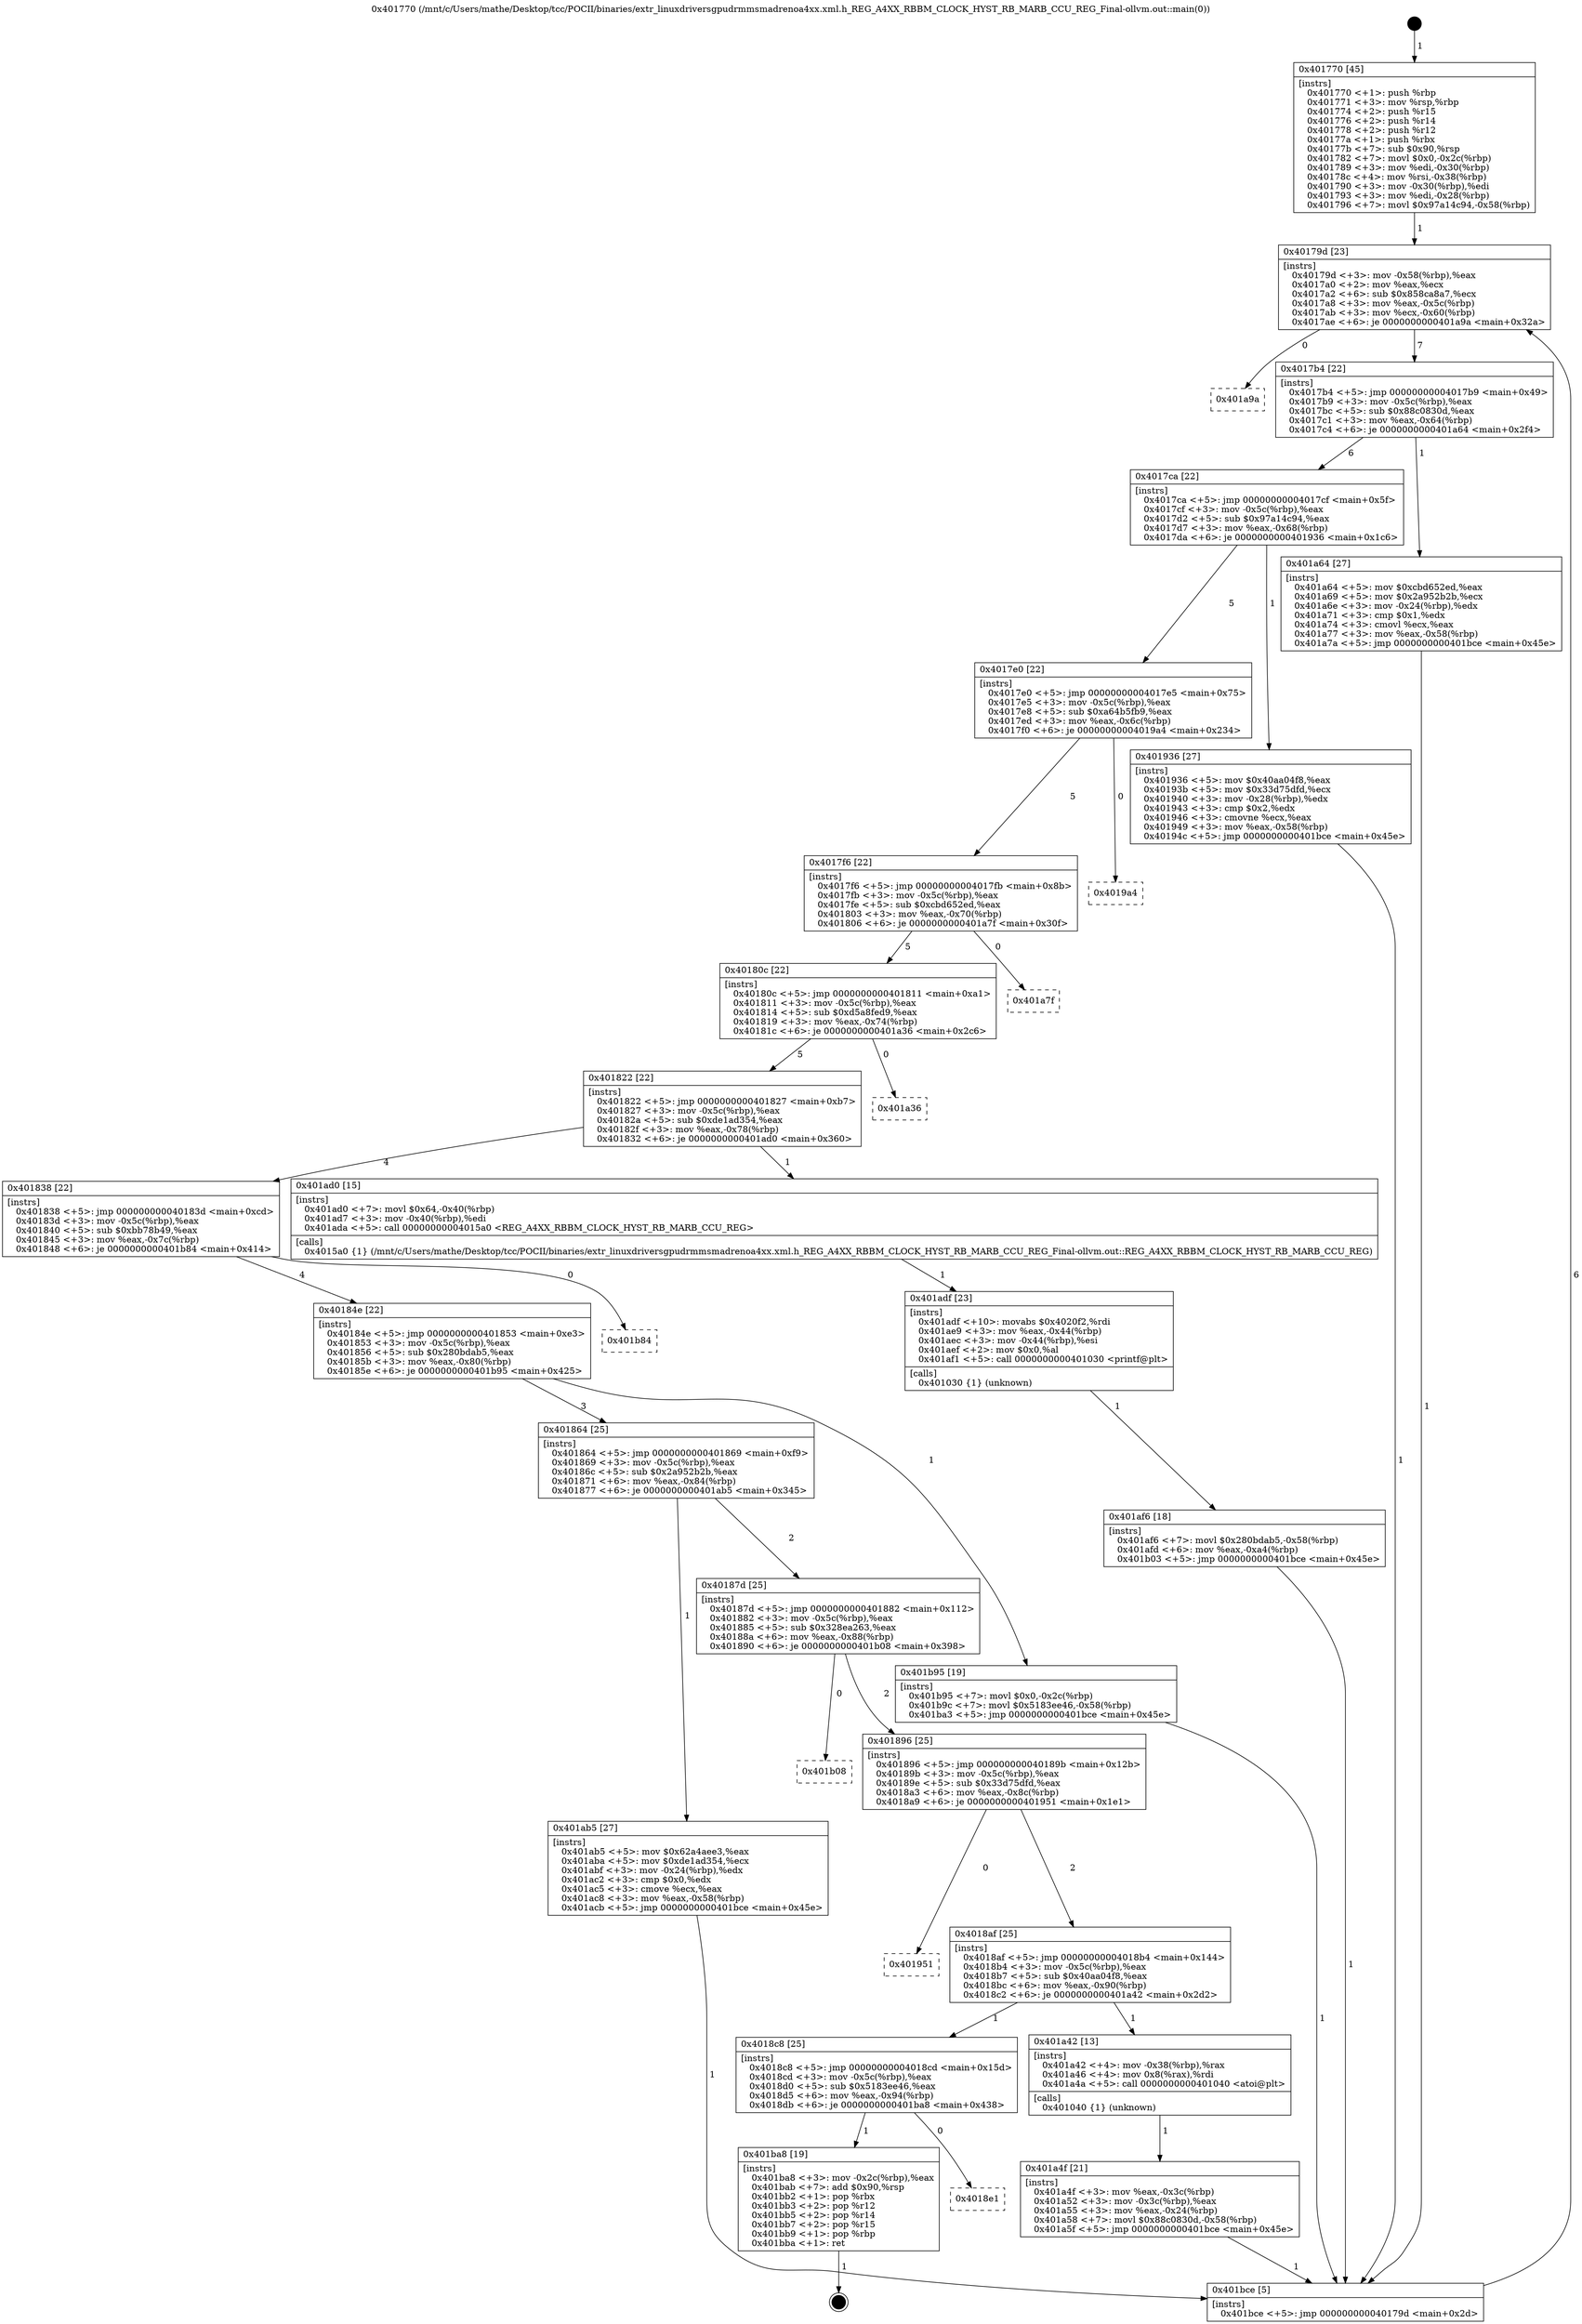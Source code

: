 digraph "0x401770" {
  label = "0x401770 (/mnt/c/Users/mathe/Desktop/tcc/POCII/binaries/extr_linuxdriversgpudrmmsmadrenoa4xx.xml.h_REG_A4XX_RBBM_CLOCK_HYST_RB_MARB_CCU_REG_Final-ollvm.out::main(0))"
  labelloc = "t"
  node[shape=record]

  Entry [label="",width=0.3,height=0.3,shape=circle,fillcolor=black,style=filled]
  "0x40179d" [label="{
     0x40179d [23]\l
     | [instrs]\l
     &nbsp;&nbsp;0x40179d \<+3\>: mov -0x58(%rbp),%eax\l
     &nbsp;&nbsp;0x4017a0 \<+2\>: mov %eax,%ecx\l
     &nbsp;&nbsp;0x4017a2 \<+6\>: sub $0x858ca8a7,%ecx\l
     &nbsp;&nbsp;0x4017a8 \<+3\>: mov %eax,-0x5c(%rbp)\l
     &nbsp;&nbsp;0x4017ab \<+3\>: mov %ecx,-0x60(%rbp)\l
     &nbsp;&nbsp;0x4017ae \<+6\>: je 0000000000401a9a \<main+0x32a\>\l
  }"]
  "0x401a9a" [label="{
     0x401a9a\l
  }", style=dashed]
  "0x4017b4" [label="{
     0x4017b4 [22]\l
     | [instrs]\l
     &nbsp;&nbsp;0x4017b4 \<+5\>: jmp 00000000004017b9 \<main+0x49\>\l
     &nbsp;&nbsp;0x4017b9 \<+3\>: mov -0x5c(%rbp),%eax\l
     &nbsp;&nbsp;0x4017bc \<+5\>: sub $0x88c0830d,%eax\l
     &nbsp;&nbsp;0x4017c1 \<+3\>: mov %eax,-0x64(%rbp)\l
     &nbsp;&nbsp;0x4017c4 \<+6\>: je 0000000000401a64 \<main+0x2f4\>\l
  }"]
  Exit [label="",width=0.3,height=0.3,shape=circle,fillcolor=black,style=filled,peripheries=2]
  "0x401a64" [label="{
     0x401a64 [27]\l
     | [instrs]\l
     &nbsp;&nbsp;0x401a64 \<+5\>: mov $0xcbd652ed,%eax\l
     &nbsp;&nbsp;0x401a69 \<+5\>: mov $0x2a952b2b,%ecx\l
     &nbsp;&nbsp;0x401a6e \<+3\>: mov -0x24(%rbp),%edx\l
     &nbsp;&nbsp;0x401a71 \<+3\>: cmp $0x1,%edx\l
     &nbsp;&nbsp;0x401a74 \<+3\>: cmovl %ecx,%eax\l
     &nbsp;&nbsp;0x401a77 \<+3\>: mov %eax,-0x58(%rbp)\l
     &nbsp;&nbsp;0x401a7a \<+5\>: jmp 0000000000401bce \<main+0x45e\>\l
  }"]
  "0x4017ca" [label="{
     0x4017ca [22]\l
     | [instrs]\l
     &nbsp;&nbsp;0x4017ca \<+5\>: jmp 00000000004017cf \<main+0x5f\>\l
     &nbsp;&nbsp;0x4017cf \<+3\>: mov -0x5c(%rbp),%eax\l
     &nbsp;&nbsp;0x4017d2 \<+5\>: sub $0x97a14c94,%eax\l
     &nbsp;&nbsp;0x4017d7 \<+3\>: mov %eax,-0x68(%rbp)\l
     &nbsp;&nbsp;0x4017da \<+6\>: je 0000000000401936 \<main+0x1c6\>\l
  }"]
  "0x4018e1" [label="{
     0x4018e1\l
  }", style=dashed]
  "0x401936" [label="{
     0x401936 [27]\l
     | [instrs]\l
     &nbsp;&nbsp;0x401936 \<+5\>: mov $0x40aa04f8,%eax\l
     &nbsp;&nbsp;0x40193b \<+5\>: mov $0x33d75dfd,%ecx\l
     &nbsp;&nbsp;0x401940 \<+3\>: mov -0x28(%rbp),%edx\l
     &nbsp;&nbsp;0x401943 \<+3\>: cmp $0x2,%edx\l
     &nbsp;&nbsp;0x401946 \<+3\>: cmovne %ecx,%eax\l
     &nbsp;&nbsp;0x401949 \<+3\>: mov %eax,-0x58(%rbp)\l
     &nbsp;&nbsp;0x40194c \<+5\>: jmp 0000000000401bce \<main+0x45e\>\l
  }"]
  "0x4017e0" [label="{
     0x4017e0 [22]\l
     | [instrs]\l
     &nbsp;&nbsp;0x4017e0 \<+5\>: jmp 00000000004017e5 \<main+0x75\>\l
     &nbsp;&nbsp;0x4017e5 \<+3\>: mov -0x5c(%rbp),%eax\l
     &nbsp;&nbsp;0x4017e8 \<+5\>: sub $0xa64b5fb9,%eax\l
     &nbsp;&nbsp;0x4017ed \<+3\>: mov %eax,-0x6c(%rbp)\l
     &nbsp;&nbsp;0x4017f0 \<+6\>: je 00000000004019a4 \<main+0x234\>\l
  }"]
  "0x401bce" [label="{
     0x401bce [5]\l
     | [instrs]\l
     &nbsp;&nbsp;0x401bce \<+5\>: jmp 000000000040179d \<main+0x2d\>\l
  }"]
  "0x401770" [label="{
     0x401770 [45]\l
     | [instrs]\l
     &nbsp;&nbsp;0x401770 \<+1\>: push %rbp\l
     &nbsp;&nbsp;0x401771 \<+3\>: mov %rsp,%rbp\l
     &nbsp;&nbsp;0x401774 \<+2\>: push %r15\l
     &nbsp;&nbsp;0x401776 \<+2\>: push %r14\l
     &nbsp;&nbsp;0x401778 \<+2\>: push %r12\l
     &nbsp;&nbsp;0x40177a \<+1\>: push %rbx\l
     &nbsp;&nbsp;0x40177b \<+7\>: sub $0x90,%rsp\l
     &nbsp;&nbsp;0x401782 \<+7\>: movl $0x0,-0x2c(%rbp)\l
     &nbsp;&nbsp;0x401789 \<+3\>: mov %edi,-0x30(%rbp)\l
     &nbsp;&nbsp;0x40178c \<+4\>: mov %rsi,-0x38(%rbp)\l
     &nbsp;&nbsp;0x401790 \<+3\>: mov -0x30(%rbp),%edi\l
     &nbsp;&nbsp;0x401793 \<+3\>: mov %edi,-0x28(%rbp)\l
     &nbsp;&nbsp;0x401796 \<+7\>: movl $0x97a14c94,-0x58(%rbp)\l
  }"]
  "0x401ba8" [label="{
     0x401ba8 [19]\l
     | [instrs]\l
     &nbsp;&nbsp;0x401ba8 \<+3\>: mov -0x2c(%rbp),%eax\l
     &nbsp;&nbsp;0x401bab \<+7\>: add $0x90,%rsp\l
     &nbsp;&nbsp;0x401bb2 \<+1\>: pop %rbx\l
     &nbsp;&nbsp;0x401bb3 \<+2\>: pop %r12\l
     &nbsp;&nbsp;0x401bb5 \<+2\>: pop %r14\l
     &nbsp;&nbsp;0x401bb7 \<+2\>: pop %r15\l
     &nbsp;&nbsp;0x401bb9 \<+1\>: pop %rbp\l
     &nbsp;&nbsp;0x401bba \<+1\>: ret\l
  }"]
  "0x4019a4" [label="{
     0x4019a4\l
  }", style=dashed]
  "0x4017f6" [label="{
     0x4017f6 [22]\l
     | [instrs]\l
     &nbsp;&nbsp;0x4017f6 \<+5\>: jmp 00000000004017fb \<main+0x8b\>\l
     &nbsp;&nbsp;0x4017fb \<+3\>: mov -0x5c(%rbp),%eax\l
     &nbsp;&nbsp;0x4017fe \<+5\>: sub $0xcbd652ed,%eax\l
     &nbsp;&nbsp;0x401803 \<+3\>: mov %eax,-0x70(%rbp)\l
     &nbsp;&nbsp;0x401806 \<+6\>: je 0000000000401a7f \<main+0x30f\>\l
  }"]
  "0x401af6" [label="{
     0x401af6 [18]\l
     | [instrs]\l
     &nbsp;&nbsp;0x401af6 \<+7\>: movl $0x280bdab5,-0x58(%rbp)\l
     &nbsp;&nbsp;0x401afd \<+6\>: mov %eax,-0xa4(%rbp)\l
     &nbsp;&nbsp;0x401b03 \<+5\>: jmp 0000000000401bce \<main+0x45e\>\l
  }"]
  "0x401a7f" [label="{
     0x401a7f\l
  }", style=dashed]
  "0x40180c" [label="{
     0x40180c [22]\l
     | [instrs]\l
     &nbsp;&nbsp;0x40180c \<+5\>: jmp 0000000000401811 \<main+0xa1\>\l
     &nbsp;&nbsp;0x401811 \<+3\>: mov -0x5c(%rbp),%eax\l
     &nbsp;&nbsp;0x401814 \<+5\>: sub $0xd5a8fed9,%eax\l
     &nbsp;&nbsp;0x401819 \<+3\>: mov %eax,-0x74(%rbp)\l
     &nbsp;&nbsp;0x40181c \<+6\>: je 0000000000401a36 \<main+0x2c6\>\l
  }"]
  "0x401adf" [label="{
     0x401adf [23]\l
     | [instrs]\l
     &nbsp;&nbsp;0x401adf \<+10\>: movabs $0x4020f2,%rdi\l
     &nbsp;&nbsp;0x401ae9 \<+3\>: mov %eax,-0x44(%rbp)\l
     &nbsp;&nbsp;0x401aec \<+3\>: mov -0x44(%rbp),%esi\l
     &nbsp;&nbsp;0x401aef \<+2\>: mov $0x0,%al\l
     &nbsp;&nbsp;0x401af1 \<+5\>: call 0000000000401030 \<printf@plt\>\l
     | [calls]\l
     &nbsp;&nbsp;0x401030 \{1\} (unknown)\l
  }"]
  "0x401a36" [label="{
     0x401a36\l
  }", style=dashed]
  "0x401822" [label="{
     0x401822 [22]\l
     | [instrs]\l
     &nbsp;&nbsp;0x401822 \<+5\>: jmp 0000000000401827 \<main+0xb7\>\l
     &nbsp;&nbsp;0x401827 \<+3\>: mov -0x5c(%rbp),%eax\l
     &nbsp;&nbsp;0x40182a \<+5\>: sub $0xde1ad354,%eax\l
     &nbsp;&nbsp;0x40182f \<+3\>: mov %eax,-0x78(%rbp)\l
     &nbsp;&nbsp;0x401832 \<+6\>: je 0000000000401ad0 \<main+0x360\>\l
  }"]
  "0x401a4f" [label="{
     0x401a4f [21]\l
     | [instrs]\l
     &nbsp;&nbsp;0x401a4f \<+3\>: mov %eax,-0x3c(%rbp)\l
     &nbsp;&nbsp;0x401a52 \<+3\>: mov -0x3c(%rbp),%eax\l
     &nbsp;&nbsp;0x401a55 \<+3\>: mov %eax,-0x24(%rbp)\l
     &nbsp;&nbsp;0x401a58 \<+7\>: movl $0x88c0830d,-0x58(%rbp)\l
     &nbsp;&nbsp;0x401a5f \<+5\>: jmp 0000000000401bce \<main+0x45e\>\l
  }"]
  "0x401ad0" [label="{
     0x401ad0 [15]\l
     | [instrs]\l
     &nbsp;&nbsp;0x401ad0 \<+7\>: movl $0x64,-0x40(%rbp)\l
     &nbsp;&nbsp;0x401ad7 \<+3\>: mov -0x40(%rbp),%edi\l
     &nbsp;&nbsp;0x401ada \<+5\>: call 00000000004015a0 \<REG_A4XX_RBBM_CLOCK_HYST_RB_MARB_CCU_REG\>\l
     | [calls]\l
     &nbsp;&nbsp;0x4015a0 \{1\} (/mnt/c/Users/mathe/Desktop/tcc/POCII/binaries/extr_linuxdriversgpudrmmsmadrenoa4xx.xml.h_REG_A4XX_RBBM_CLOCK_HYST_RB_MARB_CCU_REG_Final-ollvm.out::REG_A4XX_RBBM_CLOCK_HYST_RB_MARB_CCU_REG)\l
  }"]
  "0x401838" [label="{
     0x401838 [22]\l
     | [instrs]\l
     &nbsp;&nbsp;0x401838 \<+5\>: jmp 000000000040183d \<main+0xcd\>\l
     &nbsp;&nbsp;0x40183d \<+3\>: mov -0x5c(%rbp),%eax\l
     &nbsp;&nbsp;0x401840 \<+5\>: sub $0xbb78b49,%eax\l
     &nbsp;&nbsp;0x401845 \<+3\>: mov %eax,-0x7c(%rbp)\l
     &nbsp;&nbsp;0x401848 \<+6\>: je 0000000000401b84 \<main+0x414\>\l
  }"]
  "0x4018c8" [label="{
     0x4018c8 [25]\l
     | [instrs]\l
     &nbsp;&nbsp;0x4018c8 \<+5\>: jmp 00000000004018cd \<main+0x15d\>\l
     &nbsp;&nbsp;0x4018cd \<+3\>: mov -0x5c(%rbp),%eax\l
     &nbsp;&nbsp;0x4018d0 \<+5\>: sub $0x5183ee46,%eax\l
     &nbsp;&nbsp;0x4018d5 \<+6\>: mov %eax,-0x94(%rbp)\l
     &nbsp;&nbsp;0x4018db \<+6\>: je 0000000000401ba8 \<main+0x438\>\l
  }"]
  "0x401b84" [label="{
     0x401b84\l
  }", style=dashed]
  "0x40184e" [label="{
     0x40184e [22]\l
     | [instrs]\l
     &nbsp;&nbsp;0x40184e \<+5\>: jmp 0000000000401853 \<main+0xe3\>\l
     &nbsp;&nbsp;0x401853 \<+3\>: mov -0x5c(%rbp),%eax\l
     &nbsp;&nbsp;0x401856 \<+5\>: sub $0x280bdab5,%eax\l
     &nbsp;&nbsp;0x40185b \<+3\>: mov %eax,-0x80(%rbp)\l
     &nbsp;&nbsp;0x40185e \<+6\>: je 0000000000401b95 \<main+0x425\>\l
  }"]
  "0x401a42" [label="{
     0x401a42 [13]\l
     | [instrs]\l
     &nbsp;&nbsp;0x401a42 \<+4\>: mov -0x38(%rbp),%rax\l
     &nbsp;&nbsp;0x401a46 \<+4\>: mov 0x8(%rax),%rdi\l
     &nbsp;&nbsp;0x401a4a \<+5\>: call 0000000000401040 \<atoi@plt\>\l
     | [calls]\l
     &nbsp;&nbsp;0x401040 \{1\} (unknown)\l
  }"]
  "0x401b95" [label="{
     0x401b95 [19]\l
     | [instrs]\l
     &nbsp;&nbsp;0x401b95 \<+7\>: movl $0x0,-0x2c(%rbp)\l
     &nbsp;&nbsp;0x401b9c \<+7\>: movl $0x5183ee46,-0x58(%rbp)\l
     &nbsp;&nbsp;0x401ba3 \<+5\>: jmp 0000000000401bce \<main+0x45e\>\l
  }"]
  "0x401864" [label="{
     0x401864 [25]\l
     | [instrs]\l
     &nbsp;&nbsp;0x401864 \<+5\>: jmp 0000000000401869 \<main+0xf9\>\l
     &nbsp;&nbsp;0x401869 \<+3\>: mov -0x5c(%rbp),%eax\l
     &nbsp;&nbsp;0x40186c \<+5\>: sub $0x2a952b2b,%eax\l
     &nbsp;&nbsp;0x401871 \<+6\>: mov %eax,-0x84(%rbp)\l
     &nbsp;&nbsp;0x401877 \<+6\>: je 0000000000401ab5 \<main+0x345\>\l
  }"]
  "0x4018af" [label="{
     0x4018af [25]\l
     | [instrs]\l
     &nbsp;&nbsp;0x4018af \<+5\>: jmp 00000000004018b4 \<main+0x144\>\l
     &nbsp;&nbsp;0x4018b4 \<+3\>: mov -0x5c(%rbp),%eax\l
     &nbsp;&nbsp;0x4018b7 \<+5\>: sub $0x40aa04f8,%eax\l
     &nbsp;&nbsp;0x4018bc \<+6\>: mov %eax,-0x90(%rbp)\l
     &nbsp;&nbsp;0x4018c2 \<+6\>: je 0000000000401a42 \<main+0x2d2\>\l
  }"]
  "0x401ab5" [label="{
     0x401ab5 [27]\l
     | [instrs]\l
     &nbsp;&nbsp;0x401ab5 \<+5\>: mov $0x62a4aee3,%eax\l
     &nbsp;&nbsp;0x401aba \<+5\>: mov $0xde1ad354,%ecx\l
     &nbsp;&nbsp;0x401abf \<+3\>: mov -0x24(%rbp),%edx\l
     &nbsp;&nbsp;0x401ac2 \<+3\>: cmp $0x0,%edx\l
     &nbsp;&nbsp;0x401ac5 \<+3\>: cmove %ecx,%eax\l
     &nbsp;&nbsp;0x401ac8 \<+3\>: mov %eax,-0x58(%rbp)\l
     &nbsp;&nbsp;0x401acb \<+5\>: jmp 0000000000401bce \<main+0x45e\>\l
  }"]
  "0x40187d" [label="{
     0x40187d [25]\l
     | [instrs]\l
     &nbsp;&nbsp;0x40187d \<+5\>: jmp 0000000000401882 \<main+0x112\>\l
     &nbsp;&nbsp;0x401882 \<+3\>: mov -0x5c(%rbp),%eax\l
     &nbsp;&nbsp;0x401885 \<+5\>: sub $0x328ea263,%eax\l
     &nbsp;&nbsp;0x40188a \<+6\>: mov %eax,-0x88(%rbp)\l
     &nbsp;&nbsp;0x401890 \<+6\>: je 0000000000401b08 \<main+0x398\>\l
  }"]
  "0x401951" [label="{
     0x401951\l
  }", style=dashed]
  "0x401b08" [label="{
     0x401b08\l
  }", style=dashed]
  "0x401896" [label="{
     0x401896 [25]\l
     | [instrs]\l
     &nbsp;&nbsp;0x401896 \<+5\>: jmp 000000000040189b \<main+0x12b\>\l
     &nbsp;&nbsp;0x40189b \<+3\>: mov -0x5c(%rbp),%eax\l
     &nbsp;&nbsp;0x40189e \<+5\>: sub $0x33d75dfd,%eax\l
     &nbsp;&nbsp;0x4018a3 \<+6\>: mov %eax,-0x8c(%rbp)\l
     &nbsp;&nbsp;0x4018a9 \<+6\>: je 0000000000401951 \<main+0x1e1\>\l
  }"]
  Entry -> "0x401770" [label=" 1"]
  "0x40179d" -> "0x401a9a" [label=" 0"]
  "0x40179d" -> "0x4017b4" [label=" 7"]
  "0x401ba8" -> Exit [label=" 1"]
  "0x4017b4" -> "0x401a64" [label=" 1"]
  "0x4017b4" -> "0x4017ca" [label=" 6"]
  "0x4018c8" -> "0x4018e1" [label=" 0"]
  "0x4017ca" -> "0x401936" [label=" 1"]
  "0x4017ca" -> "0x4017e0" [label=" 5"]
  "0x401936" -> "0x401bce" [label=" 1"]
  "0x401770" -> "0x40179d" [label=" 1"]
  "0x401bce" -> "0x40179d" [label=" 6"]
  "0x4018c8" -> "0x401ba8" [label=" 1"]
  "0x4017e0" -> "0x4019a4" [label=" 0"]
  "0x4017e0" -> "0x4017f6" [label=" 5"]
  "0x401b95" -> "0x401bce" [label=" 1"]
  "0x4017f6" -> "0x401a7f" [label=" 0"]
  "0x4017f6" -> "0x40180c" [label=" 5"]
  "0x401af6" -> "0x401bce" [label=" 1"]
  "0x40180c" -> "0x401a36" [label=" 0"]
  "0x40180c" -> "0x401822" [label=" 5"]
  "0x401adf" -> "0x401af6" [label=" 1"]
  "0x401822" -> "0x401ad0" [label=" 1"]
  "0x401822" -> "0x401838" [label=" 4"]
  "0x401ad0" -> "0x401adf" [label=" 1"]
  "0x401838" -> "0x401b84" [label=" 0"]
  "0x401838" -> "0x40184e" [label=" 4"]
  "0x401ab5" -> "0x401bce" [label=" 1"]
  "0x40184e" -> "0x401b95" [label=" 1"]
  "0x40184e" -> "0x401864" [label=" 3"]
  "0x401a64" -> "0x401bce" [label=" 1"]
  "0x401864" -> "0x401ab5" [label=" 1"]
  "0x401864" -> "0x40187d" [label=" 2"]
  "0x401a42" -> "0x401a4f" [label=" 1"]
  "0x40187d" -> "0x401b08" [label=" 0"]
  "0x40187d" -> "0x401896" [label=" 2"]
  "0x4018af" -> "0x4018c8" [label=" 1"]
  "0x401896" -> "0x401951" [label=" 0"]
  "0x401896" -> "0x4018af" [label=" 2"]
  "0x401a4f" -> "0x401bce" [label=" 1"]
  "0x4018af" -> "0x401a42" [label=" 1"]
}
